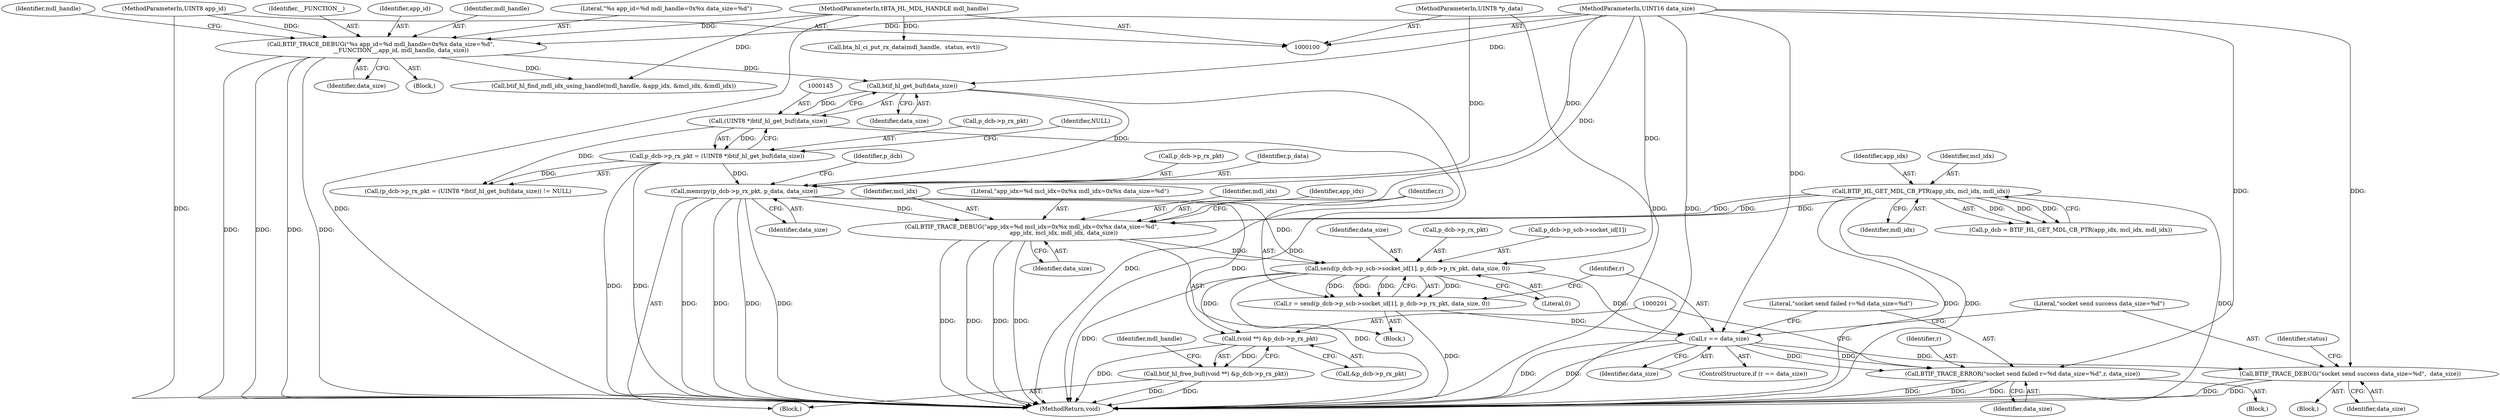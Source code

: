 digraph "1_Android_472271b153c5dc53c28beac55480a8d8434b2d5c_11@array" {
"1000169" [label="(Call,send(p_dcb->p_scb->socket_id[1], p_dcb->p_rx_pkt, data_size, 0))"];
"1000150" [label="(Call,memcpy(p_dcb->p_rx_pkt, p_data, data_size))"];
"1000140" [label="(Call,p_dcb->p_rx_pkt = (UINT8 *)btif_hl_get_buf(data_size))"];
"1000144" [label="(Call,(UINT8 *)btif_hl_get_buf(data_size))"];
"1000146" [label="(Call,btif_hl_get_buf(data_size))"];
"1000116" [label="(Call,BTIF_TRACE_DEBUG(\"%s app_id=%d mdl_handle=0x%x data_size=%d\",\n                      __FUNCTION__,app_id, mdl_handle, data_size))"];
"1000101" [label="(MethodParameterIn,UINT8 app_id)"];
"1000102" [label="(MethodParameterIn,tBTA_HL_MDL_HANDLE mdl_handle)"];
"1000103" [label="(MethodParameterIn,UINT16 data_size)"];
"1000104" [label="(MethodParameterIn,UINT8 *p_data)"];
"1000161" [label="(Call,BTIF_TRACE_DEBUG(\"app_idx=%d mcl_idx=0x%x mdl_idx=0x%x data_size=%d\",\n                                   app_idx, mcl_idx, mdl_idx, data_size))"];
"1000134" [label="(Call,BTIF_HL_GET_MDL_CB_PTR(app_idx, mcl_idx, mdl_idx))"];
"1000167" [label="(Call,r = send(p_dcb->p_scb->socket_id[1], p_dcb->p_rx_pkt, data_size, 0))"];
"1000183" [label="(Call,r == data_size)"];
"1000187" [label="(Call,BTIF_TRACE_DEBUG(\"socket send success data_size=%d\",  data_size))"];
"1000195" [label="(Call,BTIF_TRACE_ERROR(\"socket send failed r=%d data_size=%d\",r, data_size))"];
"1000200" [label="(Call,(void **) &p_dcb->p_rx_pkt)"];
"1000199" [label="(Call,btif_hl_free_buf((void **) &p_dcb->p_rx_pkt))"];
"1000118" [label="(Identifier,__FUNCTION__)"];
"1000167" [label="(Call,r = send(p_dcb->p_scb->socket_id[1], p_dcb->p_rx_pkt, data_size, 0))"];
"1000163" [label="(Identifier,app_idx)"];
"1000134" [label="(Call,BTIF_HL_GET_MDL_CB_PTR(app_idx, mcl_idx, mdl_idx))"];
"1000119" [label="(Identifier,app_id)"];
"1000155" [label="(Identifier,data_size)"];
"1000120" [label="(Identifier,mdl_handle)"];
"1000161" [label="(Call,BTIF_TRACE_DEBUG(\"app_idx=%d mcl_idx=0x%x mdl_idx=0x%x data_size=%d\",\n                                   app_idx, mcl_idx, mdl_idx, data_size))"];
"1000117" [label="(Literal,\"%s app_id=%d mdl_handle=0x%x data_size=%d\")"];
"1000132" [label="(Call,p_dcb = BTIF_HL_GET_MDL_CB_PTR(app_idx, mcl_idx, mdl_idx))"];
"1000123" [label="(Call,btif_hl_find_mdl_idx_using_handle(mdl_handle, &app_idx, &mcl_idx, &mdl_idx))"];
"1000186" [label="(Block,)"];
"1000188" [label="(Literal,\"socket send success data_size=%d\")"];
"1000196" [label="(Literal,\"socket send failed r=%d data_size=%d\")"];
"1000200" [label="(Call,(void **) &p_dcb->p_rx_pkt)"];
"1000189" [label="(Identifier,data_size)"];
"1000187" [label="(Call,BTIF_TRACE_DEBUG(\"socket send success data_size=%d\",  data_size))"];
"1000182" [label="(ControlStructure,if (r == data_size))"];
"1000137" [label="(Identifier,mdl_idx)"];
"1000185" [label="(Identifier,data_size)"];
"1000135" [label="(Identifier,app_idx)"];
"1000139" [label="(Call,(p_dcb->p_rx_pkt = (UINT8 *)btif_hl_get_buf(data_size)) != NULL)"];
"1000168" [label="(Identifier,r)"];
"1000149" [label="(Block,)"];
"1000206" [label="(Call,bta_hl_ci_put_rx_data(mdl_handle,  status, evt))"];
"1000136" [label="(Identifier,mcl_idx)"];
"1000191" [label="(Identifier,status)"];
"1000166" [label="(Identifier,data_size)"];
"1000164" [label="(Identifier,mcl_idx)"];
"1000151" [label="(Call,p_dcb->p_rx_pkt)"];
"1000202" [label="(Call,&p_dcb->p_rx_pkt)"];
"1000160" [label="(Block,)"];
"1000181" [label="(Literal,0)"];
"1000124" [label="(Identifier,mdl_handle)"];
"1000162" [label="(Literal,\"app_idx=%d mcl_idx=0x%x mdl_idx=0x%x data_size=%d\")"];
"1000154" [label="(Identifier,p_data)"];
"1000170" [label="(Call,p_dcb->p_scb->socket_id[1])"];
"1000150" [label="(Call,memcpy(p_dcb->p_rx_pkt, p_data, data_size))"];
"1000144" [label="(Call,(UINT8 *)btif_hl_get_buf(data_size))"];
"1000199" [label="(Call,btif_hl_free_buf((void **) &p_dcb->p_rx_pkt))"];
"1000197" [label="(Identifier,r)"];
"1000141" [label="(Call,p_dcb->p_rx_pkt)"];
"1000184" [label="(Identifier,r)"];
"1000147" [label="(Identifier,data_size)"];
"1000207" [label="(Identifier,mdl_handle)"];
"1000104" [label="(MethodParameterIn,UINT8 *p_data)"];
"1000180" [label="(Identifier,data_size)"];
"1000177" [label="(Call,p_dcb->p_rx_pkt)"];
"1000101" [label="(MethodParameterIn,UINT8 app_id)"];
"1000116" [label="(Call,BTIF_TRACE_DEBUG(\"%s app_id=%d mdl_handle=0x%x data_size=%d\",\n                      __FUNCTION__,app_id, mdl_handle, data_size))"];
"1000195" [label="(Call,BTIF_TRACE_ERROR(\"socket send failed r=%d data_size=%d\",r, data_size))"];
"1000169" [label="(Call,send(p_dcb->p_scb->socket_id[1], p_dcb->p_rx_pkt, data_size, 0))"];
"1000146" [label="(Call,btif_hl_get_buf(data_size))"];
"1000198" [label="(Identifier,data_size)"];
"1000148" [label="(Identifier,NULL)"];
"1000165" [label="(Identifier,mdl_idx)"];
"1000106" [label="(Block,)"];
"1000158" [label="(Identifier,p_dcb)"];
"1000102" [label="(MethodParameterIn,tBTA_HL_MDL_HANDLE mdl_handle)"];
"1000121" [label="(Identifier,data_size)"];
"1000210" [label="(MethodReturn,void)"];
"1000194" [label="(Block,)"];
"1000183" [label="(Call,r == data_size)"];
"1000140" [label="(Call,p_dcb->p_rx_pkt = (UINT8 *)btif_hl_get_buf(data_size))"];
"1000103" [label="(MethodParameterIn,UINT16 data_size)"];
"1000169" -> "1000167"  [label="AST: "];
"1000169" -> "1000181"  [label="CFG: "];
"1000170" -> "1000169"  [label="AST: "];
"1000177" -> "1000169"  [label="AST: "];
"1000180" -> "1000169"  [label="AST: "];
"1000181" -> "1000169"  [label="AST: "];
"1000167" -> "1000169"  [label="CFG: "];
"1000169" -> "1000210"  [label="DDG: "];
"1000169" -> "1000210"  [label="DDG: "];
"1000169" -> "1000167"  [label="DDG: "];
"1000169" -> "1000167"  [label="DDG: "];
"1000169" -> "1000167"  [label="DDG: "];
"1000169" -> "1000167"  [label="DDG: "];
"1000150" -> "1000169"  [label="DDG: "];
"1000161" -> "1000169"  [label="DDG: "];
"1000103" -> "1000169"  [label="DDG: "];
"1000169" -> "1000183"  [label="DDG: "];
"1000169" -> "1000200"  [label="DDG: "];
"1000150" -> "1000149"  [label="AST: "];
"1000150" -> "1000155"  [label="CFG: "];
"1000151" -> "1000150"  [label="AST: "];
"1000154" -> "1000150"  [label="AST: "];
"1000155" -> "1000150"  [label="AST: "];
"1000158" -> "1000150"  [label="CFG: "];
"1000150" -> "1000210"  [label="DDG: "];
"1000150" -> "1000210"  [label="DDG: "];
"1000150" -> "1000210"  [label="DDG: "];
"1000150" -> "1000210"  [label="DDG: "];
"1000140" -> "1000150"  [label="DDG: "];
"1000104" -> "1000150"  [label="DDG: "];
"1000146" -> "1000150"  [label="DDG: "];
"1000103" -> "1000150"  [label="DDG: "];
"1000150" -> "1000161"  [label="DDG: "];
"1000150" -> "1000200"  [label="DDG: "];
"1000140" -> "1000139"  [label="AST: "];
"1000140" -> "1000144"  [label="CFG: "];
"1000141" -> "1000140"  [label="AST: "];
"1000144" -> "1000140"  [label="AST: "];
"1000148" -> "1000140"  [label="CFG: "];
"1000140" -> "1000210"  [label="DDG: "];
"1000140" -> "1000210"  [label="DDG: "];
"1000140" -> "1000139"  [label="DDG: "];
"1000144" -> "1000140"  [label="DDG: "];
"1000144" -> "1000146"  [label="CFG: "];
"1000145" -> "1000144"  [label="AST: "];
"1000146" -> "1000144"  [label="AST: "];
"1000144" -> "1000210"  [label="DDG: "];
"1000144" -> "1000139"  [label="DDG: "];
"1000146" -> "1000144"  [label="DDG: "];
"1000146" -> "1000147"  [label="CFG: "];
"1000147" -> "1000146"  [label="AST: "];
"1000146" -> "1000210"  [label="DDG: "];
"1000116" -> "1000146"  [label="DDG: "];
"1000103" -> "1000146"  [label="DDG: "];
"1000116" -> "1000106"  [label="AST: "];
"1000116" -> "1000121"  [label="CFG: "];
"1000117" -> "1000116"  [label="AST: "];
"1000118" -> "1000116"  [label="AST: "];
"1000119" -> "1000116"  [label="AST: "];
"1000120" -> "1000116"  [label="AST: "];
"1000121" -> "1000116"  [label="AST: "];
"1000124" -> "1000116"  [label="CFG: "];
"1000116" -> "1000210"  [label="DDG: "];
"1000116" -> "1000210"  [label="DDG: "];
"1000116" -> "1000210"  [label="DDG: "];
"1000116" -> "1000210"  [label="DDG: "];
"1000101" -> "1000116"  [label="DDG: "];
"1000102" -> "1000116"  [label="DDG: "];
"1000103" -> "1000116"  [label="DDG: "];
"1000116" -> "1000123"  [label="DDG: "];
"1000101" -> "1000100"  [label="AST: "];
"1000101" -> "1000210"  [label="DDG: "];
"1000102" -> "1000100"  [label="AST: "];
"1000102" -> "1000210"  [label="DDG: "];
"1000102" -> "1000123"  [label="DDG: "];
"1000102" -> "1000206"  [label="DDG: "];
"1000103" -> "1000100"  [label="AST: "];
"1000103" -> "1000210"  [label="DDG: "];
"1000103" -> "1000161"  [label="DDG: "];
"1000103" -> "1000183"  [label="DDG: "];
"1000103" -> "1000187"  [label="DDG: "];
"1000103" -> "1000195"  [label="DDG: "];
"1000104" -> "1000100"  [label="AST: "];
"1000104" -> "1000210"  [label="DDG: "];
"1000161" -> "1000160"  [label="AST: "];
"1000161" -> "1000166"  [label="CFG: "];
"1000162" -> "1000161"  [label="AST: "];
"1000163" -> "1000161"  [label="AST: "];
"1000164" -> "1000161"  [label="AST: "];
"1000165" -> "1000161"  [label="AST: "];
"1000166" -> "1000161"  [label="AST: "];
"1000168" -> "1000161"  [label="CFG: "];
"1000161" -> "1000210"  [label="DDG: "];
"1000161" -> "1000210"  [label="DDG: "];
"1000161" -> "1000210"  [label="DDG: "];
"1000161" -> "1000210"  [label="DDG: "];
"1000134" -> "1000161"  [label="DDG: "];
"1000134" -> "1000161"  [label="DDG: "];
"1000134" -> "1000161"  [label="DDG: "];
"1000134" -> "1000132"  [label="AST: "];
"1000134" -> "1000137"  [label="CFG: "];
"1000135" -> "1000134"  [label="AST: "];
"1000136" -> "1000134"  [label="AST: "];
"1000137" -> "1000134"  [label="AST: "];
"1000132" -> "1000134"  [label="CFG: "];
"1000134" -> "1000210"  [label="DDG: "];
"1000134" -> "1000210"  [label="DDG: "];
"1000134" -> "1000210"  [label="DDG: "];
"1000134" -> "1000132"  [label="DDG: "];
"1000134" -> "1000132"  [label="DDG: "];
"1000134" -> "1000132"  [label="DDG: "];
"1000167" -> "1000160"  [label="AST: "];
"1000168" -> "1000167"  [label="AST: "];
"1000184" -> "1000167"  [label="CFG: "];
"1000167" -> "1000210"  [label="DDG: "];
"1000167" -> "1000183"  [label="DDG: "];
"1000183" -> "1000182"  [label="AST: "];
"1000183" -> "1000185"  [label="CFG: "];
"1000184" -> "1000183"  [label="AST: "];
"1000185" -> "1000183"  [label="AST: "];
"1000188" -> "1000183"  [label="CFG: "];
"1000196" -> "1000183"  [label="CFG: "];
"1000183" -> "1000210"  [label="DDG: "];
"1000183" -> "1000210"  [label="DDG: "];
"1000183" -> "1000187"  [label="DDG: "];
"1000183" -> "1000195"  [label="DDG: "];
"1000183" -> "1000195"  [label="DDG: "];
"1000187" -> "1000186"  [label="AST: "];
"1000187" -> "1000189"  [label="CFG: "];
"1000188" -> "1000187"  [label="AST: "];
"1000189" -> "1000187"  [label="AST: "];
"1000191" -> "1000187"  [label="CFG: "];
"1000187" -> "1000210"  [label="DDG: "];
"1000187" -> "1000210"  [label="DDG: "];
"1000195" -> "1000194"  [label="AST: "];
"1000195" -> "1000198"  [label="CFG: "];
"1000196" -> "1000195"  [label="AST: "];
"1000197" -> "1000195"  [label="AST: "];
"1000198" -> "1000195"  [label="AST: "];
"1000201" -> "1000195"  [label="CFG: "];
"1000195" -> "1000210"  [label="DDG: "];
"1000195" -> "1000210"  [label="DDG: "];
"1000195" -> "1000210"  [label="DDG: "];
"1000200" -> "1000199"  [label="AST: "];
"1000200" -> "1000202"  [label="CFG: "];
"1000201" -> "1000200"  [label="AST: "];
"1000202" -> "1000200"  [label="AST: "];
"1000199" -> "1000200"  [label="CFG: "];
"1000200" -> "1000210"  [label="DDG: "];
"1000200" -> "1000199"  [label="DDG: "];
"1000199" -> "1000149"  [label="AST: "];
"1000207" -> "1000199"  [label="CFG: "];
"1000199" -> "1000210"  [label="DDG: "];
"1000199" -> "1000210"  [label="DDG: "];
}
